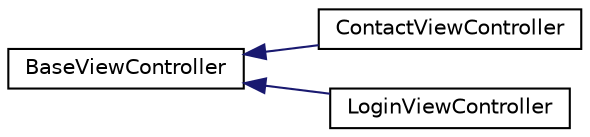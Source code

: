 digraph G
{
  edge [fontname="Helvetica",fontsize="10",labelfontname="Helvetica",labelfontsize="10"];
  node [fontname="Helvetica",fontsize="10",shape=record];
  rankdir="LR";
  Node1 [label="BaseViewController",height=0.2,width=0.4,color="black", fillcolor="white", style="filled",URL="$interface_base_view_controller.html"];
  Node1 -> Node2 [dir="back",color="midnightblue",fontsize="10",style="solid",fontname="Helvetica"];
  Node2 [label="ContactViewController",height=0.2,width=0.4,color="black", fillcolor="white", style="filled",URL="$interface_contact_view_controller.html"];
  Node1 -> Node3 [dir="back",color="midnightblue",fontsize="10",style="solid",fontname="Helvetica"];
  Node3 [label="LoginViewController",height=0.2,width=0.4,color="black", fillcolor="white", style="filled",URL="$interface_login_view_controller.html"];
}
